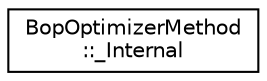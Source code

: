 digraph "Graphical Class Hierarchy"
{
 // LATEX_PDF_SIZE
  edge [fontname="Helvetica",fontsize="10",labelfontname="Helvetica",labelfontsize="10"];
  node [fontname="Helvetica",fontsize="10",shape=record];
  rankdir="LR";
  Node0 [label="BopOptimizerMethod\l::_Internal",height=0.2,width=0.4,color="black", fillcolor="white", style="filled",URL="$classoperations__research_1_1bop_1_1_bop_optimizer_method_1_1___internal.html",tooltip=" "];
}
